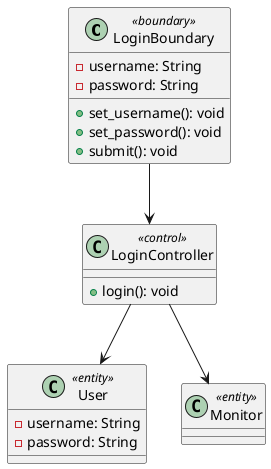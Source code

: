 @startuml

class LoginBoundary <<boundary>> {
    - username: String
    - password: String
    
    + set_username(): void
    + set_password(): void
    + submit(): void
}

class LoginController <<control>> {

    + login(): void
}

class User <<entity>> {
    - username: String
    - password: String
}

class Monitor <<entity>>

LoginBoundary --> LoginController
LoginController --> User
LoginController --> Monitor

@enduml